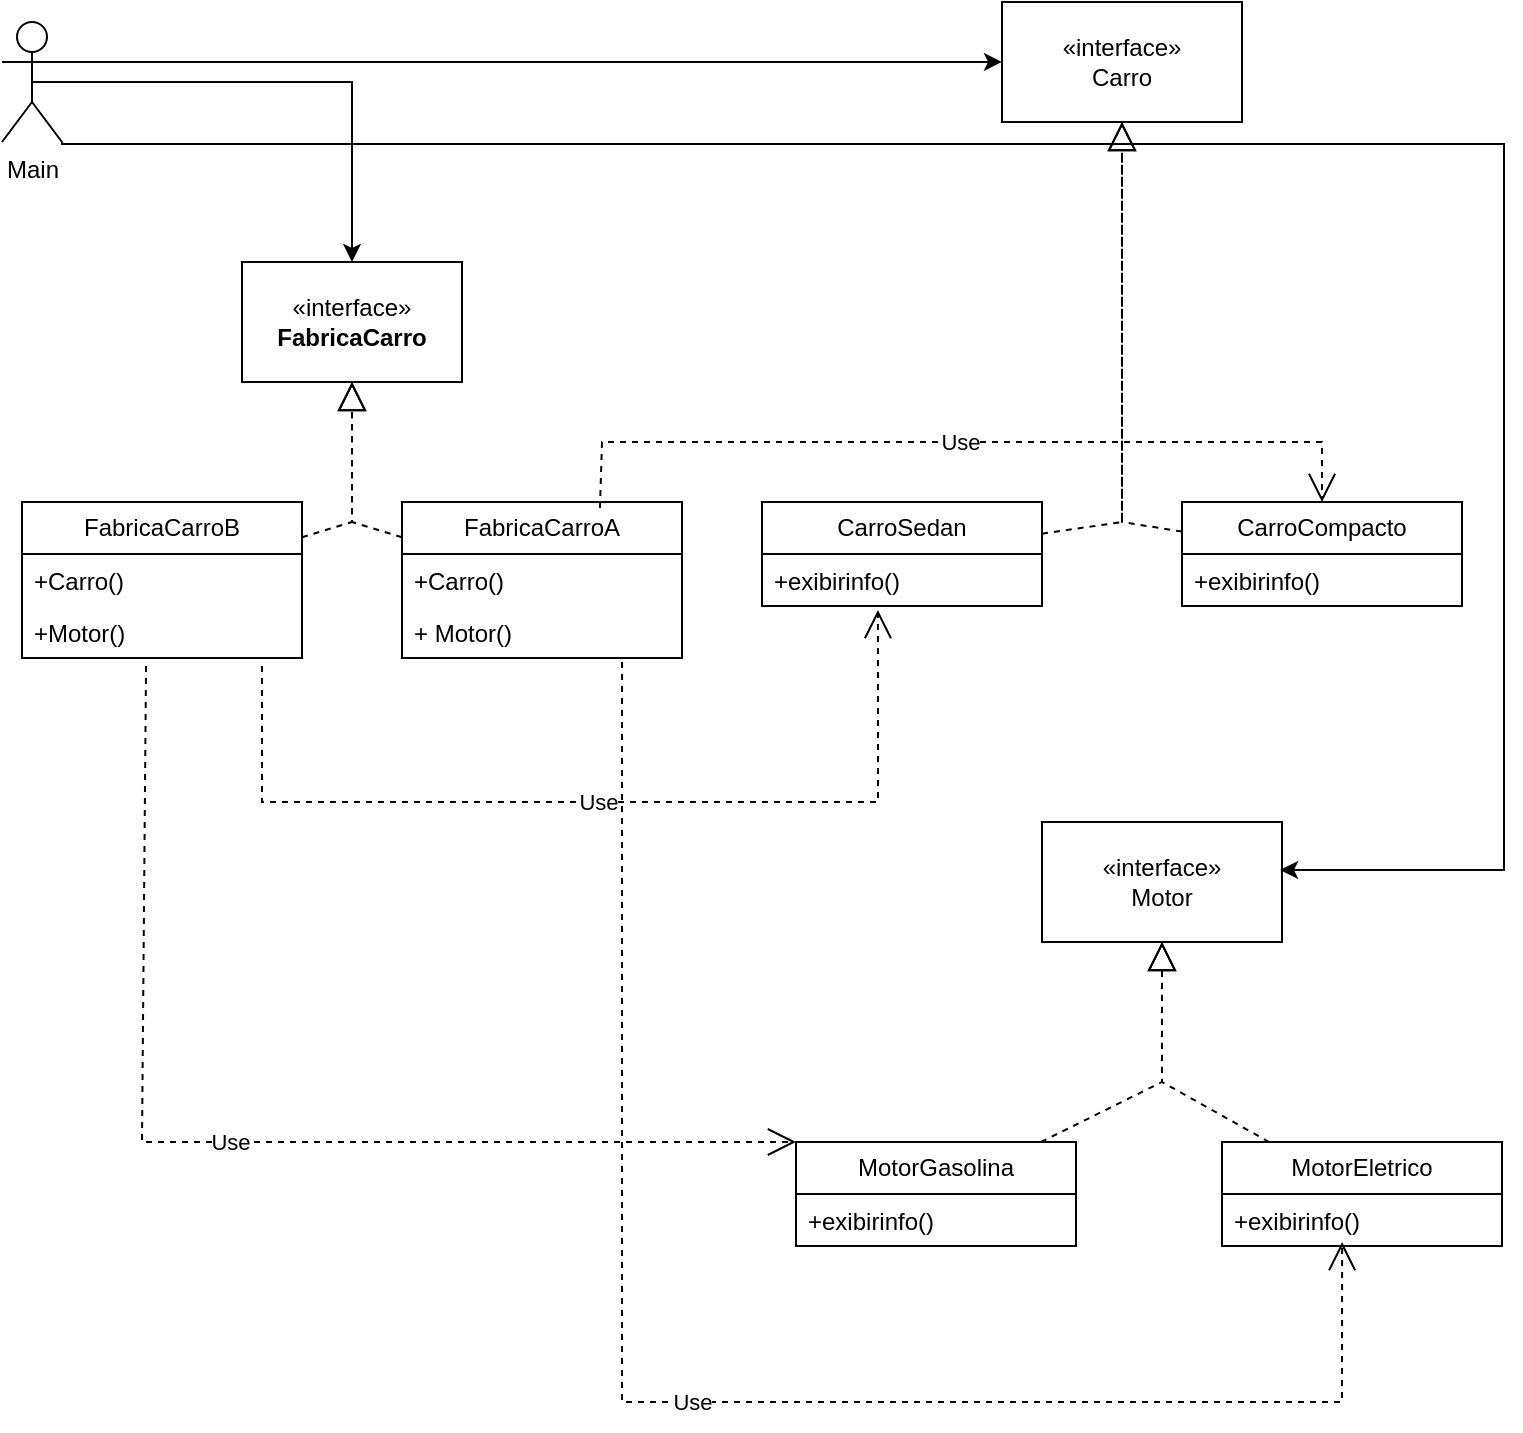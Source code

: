 <mxfile version="24.0.1" type="google">
  <diagram name="Página-1" id="DcR4aH3SwTYsqAexftkv">
    <mxGraphModel dx="2261" dy="746" grid="1" gridSize="10" guides="1" tooltips="1" connect="1" arrows="1" fold="1" page="1" pageScale="1" pageWidth="827" pageHeight="1169" math="0" shadow="0">
      <root>
        <mxCell id="0" />
        <mxCell id="1" parent="0" />
        <mxCell id="3RkvFhCx2So-HEZ_OlE9-4" value="«interface»&lt;br&gt;&lt;b&gt;FabricaCarro&lt;/b&gt;" style="html=1;whiteSpace=wrap;" parent="1" vertex="1">
          <mxGeometry x="-690" y="140" width="110" height="60" as="geometry" />
        </mxCell>
        <mxCell id="imCOxPkVPwo7ghYf__NO-37" style="edgeStyle=none;rounded=0;orthogonalLoop=1;jettySize=auto;html=1;dashed=1;strokeColor=default;align=center;verticalAlign=middle;fontFamily=Helvetica;fontSize=11;fontColor=default;labelBackgroundColor=default;endArrow=block;endFill=0;endSize=12;" edge="1" parent="1" source="3RkvFhCx2So-HEZ_OlE9-6" target="3RkvFhCx2So-HEZ_OlE9-4">
          <mxGeometry relative="1" as="geometry">
            <mxPoint x="-600" y="240" as="targetPoint" />
            <Array as="points">
              <mxPoint x="-635" y="270" />
            </Array>
          </mxGeometry>
        </mxCell>
        <mxCell id="3RkvFhCx2So-HEZ_OlE9-6" value="FabricaCarroB" style="swimlane;fontStyle=0;childLayout=stackLayout;horizontal=1;startSize=26;fillColor=none;horizontalStack=0;resizeParent=1;resizeParentMax=0;resizeLast=0;collapsible=1;marginBottom=0;whiteSpace=wrap;html=1;" parent="1" vertex="1">
          <mxGeometry x="-800" y="260" width="140" height="78" as="geometry">
            <mxRectangle x="-740" y="260" width="120" height="30" as="alternateBounds" />
          </mxGeometry>
        </mxCell>
        <mxCell id="3RkvFhCx2So-HEZ_OlE9-7" value="+Carro()" style="text;strokeColor=none;fillColor=none;align=left;verticalAlign=top;spacingLeft=4;spacingRight=4;overflow=hidden;rotatable=0;points=[[0,0.5],[1,0.5]];portConstraint=eastwest;whiteSpace=wrap;html=1;" parent="3RkvFhCx2So-HEZ_OlE9-6" vertex="1">
          <mxGeometry y="26" width="140" height="26" as="geometry" />
        </mxCell>
        <mxCell id="3RkvFhCx2So-HEZ_OlE9-8" value="+Motor()" style="text;strokeColor=none;fillColor=none;align=left;verticalAlign=top;spacingLeft=4;spacingRight=4;overflow=hidden;rotatable=0;points=[[0,0.5],[1,0.5]];portConstraint=eastwest;whiteSpace=wrap;html=1;" parent="3RkvFhCx2So-HEZ_OlE9-6" vertex="1">
          <mxGeometry y="52" width="140" height="26" as="geometry" />
        </mxCell>
        <mxCell id="imCOxPkVPwo7ghYf__NO-51" style="edgeStyle=none;rounded=0;orthogonalLoop=1;jettySize=auto;html=1;dashed=1;strokeColor=default;align=center;verticalAlign=middle;fontFamily=Helvetica;fontSize=11;fontColor=default;labelBackgroundColor=default;endArrow=block;endFill=0;endSize=12;" edge="1" parent="1" source="A1eHiPd9vcZHxZxQTrq7-19" target="A1eHiPd9vcZHxZxQTrq7-33">
          <mxGeometry relative="1" as="geometry">
            <mxPoint x="-250" y="80" as="targetPoint" />
            <Array as="points">
              <mxPoint x="-250" y="270" />
            </Array>
          </mxGeometry>
        </mxCell>
        <mxCell id="A1eHiPd9vcZHxZxQTrq7-19" value="CarroSedan" style="swimlane;fontStyle=0;childLayout=stackLayout;horizontal=1;startSize=26;fillColor=none;horizontalStack=0;resizeParent=1;resizeParentMax=0;resizeLast=0;collapsible=1;marginBottom=0;whiteSpace=wrap;html=1;" parent="1" vertex="1">
          <mxGeometry x="-430" y="260" width="140" height="52" as="geometry">
            <mxRectangle x="-740" y="260" width="120" height="30" as="alternateBounds" />
          </mxGeometry>
        </mxCell>
        <mxCell id="A1eHiPd9vcZHxZxQTrq7-20" value="+exibirinfo()" style="text;strokeColor=none;fillColor=none;align=left;verticalAlign=top;spacingLeft=4;spacingRight=4;overflow=hidden;rotatable=0;points=[[0,0.5],[1,0.5]];portConstraint=eastwest;whiteSpace=wrap;html=1;" parent="A1eHiPd9vcZHxZxQTrq7-19" vertex="1">
          <mxGeometry y="26" width="140" height="26" as="geometry" />
        </mxCell>
        <mxCell id="imCOxPkVPwo7ghYf__NO-53" style="edgeStyle=none;rounded=0;orthogonalLoop=1;jettySize=auto;html=1;dashed=1;strokeColor=default;align=center;verticalAlign=middle;fontFamily=Helvetica;fontSize=11;fontColor=default;labelBackgroundColor=default;endArrow=block;endFill=0;endSize=12;entryX=0.5;entryY=1;entryDx=0;entryDy=0;" edge="1" parent="1" source="A1eHiPd9vcZHxZxQTrq7-23" target="A1eHiPd9vcZHxZxQTrq7-33">
          <mxGeometry relative="1" as="geometry">
            <mxPoint x="-250" y="210" as="targetPoint" />
            <Array as="points">
              <mxPoint x="-250" y="270" />
            </Array>
          </mxGeometry>
        </mxCell>
        <mxCell id="A1eHiPd9vcZHxZxQTrq7-23" value="CarroCompacto" style="swimlane;fontStyle=0;childLayout=stackLayout;horizontal=1;startSize=26;fillColor=none;horizontalStack=0;resizeParent=1;resizeParentMax=0;resizeLast=0;collapsible=1;marginBottom=0;whiteSpace=wrap;html=1;" parent="1" vertex="1">
          <mxGeometry x="-220" y="260" width="140" height="52" as="geometry">
            <mxRectangle x="-740" y="260" width="120" height="30" as="alternateBounds" />
          </mxGeometry>
        </mxCell>
        <mxCell id="A1eHiPd9vcZHxZxQTrq7-24" value="+exibirinfo()" style="text;strokeColor=none;fillColor=none;align=left;verticalAlign=top;spacingLeft=4;spacingRight=4;overflow=hidden;rotatable=0;points=[[0,0.5],[1,0.5]];portConstraint=eastwest;whiteSpace=wrap;html=1;" parent="A1eHiPd9vcZHxZxQTrq7-23" vertex="1">
          <mxGeometry y="26" width="140" height="26" as="geometry" />
        </mxCell>
        <mxCell id="A1eHiPd9vcZHxZxQTrq7-33" value="«interface»&lt;br&gt;&lt;span style=&quot;text-align: left;&quot;&gt;Carro&lt;/span&gt;" style="html=1;whiteSpace=wrap;" parent="1" vertex="1">
          <mxGeometry x="-310" y="10" width="120" height="60" as="geometry" />
        </mxCell>
        <mxCell id="A1eHiPd9vcZHxZxQTrq7-34" value="«interface»&lt;br&gt;&lt;span style=&quot;text-align: left;&quot;&gt;Motor&lt;/span&gt;" style="html=1;whiteSpace=wrap;" parent="1" vertex="1">
          <mxGeometry x="-290" y="420" width="120" height="60" as="geometry" />
        </mxCell>
        <mxCell id="imCOxPkVPwo7ghYf__NO-7" style="edgeStyle=orthogonalEdgeStyle;rounded=0;orthogonalLoop=1;jettySize=auto;html=1;exitX=0.5;exitY=0.5;exitDx=0;exitDy=0;exitPerimeter=0;" edge="1" parent="1" source="A1eHiPd9vcZHxZxQTrq7-43" target="3RkvFhCx2So-HEZ_OlE9-4">
          <mxGeometry relative="1" as="geometry" />
        </mxCell>
        <mxCell id="imCOxPkVPwo7ghYf__NO-9" style="edgeStyle=orthogonalEdgeStyle;rounded=0;orthogonalLoop=1;jettySize=auto;html=1;exitX=1;exitY=0.333;exitDx=0;exitDy=0;exitPerimeter=0;" edge="1" parent="1" source="A1eHiPd9vcZHxZxQTrq7-43" target="A1eHiPd9vcZHxZxQTrq7-33">
          <mxGeometry relative="1" as="geometry" />
        </mxCell>
        <mxCell id="A1eHiPd9vcZHxZxQTrq7-43" value="Main" style="shape=umlActor;verticalLabelPosition=bottom;verticalAlign=top;html=1;" parent="1" vertex="1">
          <mxGeometry x="-810" y="20" width="30" height="60" as="geometry" />
        </mxCell>
        <mxCell id="imCOxPkVPwo7ghYf__NO-1" value="FabricaCarroA" style="swimlane;fontStyle=0;childLayout=stackLayout;horizontal=1;startSize=26;fillColor=none;horizontalStack=0;resizeParent=1;resizeParentMax=0;resizeLast=0;collapsible=1;marginBottom=0;whiteSpace=wrap;html=1;" vertex="1" parent="1">
          <mxGeometry x="-610" y="260" width="140" height="78" as="geometry">
            <mxRectangle x="-740" y="260" width="120" height="30" as="alternateBounds" />
          </mxGeometry>
        </mxCell>
        <mxCell id="imCOxPkVPwo7ghYf__NO-2" value="+Carro()" style="text;strokeColor=none;fillColor=none;align=left;verticalAlign=top;spacingLeft=4;spacingRight=4;overflow=hidden;rotatable=0;points=[[0,0.5],[1,0.5]];portConstraint=eastwest;whiteSpace=wrap;html=1;" vertex="1" parent="imCOxPkVPwo7ghYf__NO-1">
          <mxGeometry y="26" width="140" height="26" as="geometry" />
        </mxCell>
        <mxCell id="imCOxPkVPwo7ghYf__NO-3" value="+ Motor()" style="text;strokeColor=none;fillColor=none;align=left;verticalAlign=top;spacingLeft=4;spacingRight=4;overflow=hidden;rotatable=0;points=[[0,0.5],[1,0.5]];portConstraint=eastwest;whiteSpace=wrap;html=1;" vertex="1" parent="imCOxPkVPwo7ghYf__NO-1">
          <mxGeometry y="52" width="140" height="26" as="geometry" />
        </mxCell>
        <mxCell id="imCOxPkVPwo7ghYf__NO-38" style="edgeStyle=none;rounded=0;orthogonalLoop=1;jettySize=auto;html=1;dashed=1;strokeColor=default;align=center;verticalAlign=middle;fontFamily=Helvetica;fontSize=11;fontColor=default;labelBackgroundColor=default;endArrow=block;endFill=0;endSize=12;" edge="1" parent="1" source="imCOxPkVPwo7ghYf__NO-1" target="3RkvFhCx2So-HEZ_OlE9-4">
          <mxGeometry relative="1" as="geometry">
            <Array as="points">
              <mxPoint x="-635" y="270" />
            </Array>
          </mxGeometry>
        </mxCell>
        <mxCell id="imCOxPkVPwo7ghYf__NO-67" style="edgeStyle=orthogonalEdgeStyle;rounded=0;orthogonalLoop=1;jettySize=auto;html=1;exitX=1;exitY=0.333;exitDx=0;exitDy=0;exitPerimeter=0;entryX=0.992;entryY=0.4;entryDx=0;entryDy=0;entryPerimeter=0;" edge="1" parent="1" target="A1eHiPd9vcZHxZxQTrq7-34">
          <mxGeometry relative="1" as="geometry">
            <mxPoint x="-780" y="80" as="sourcePoint" />
            <mxPoint x="-230" y="380" as="targetPoint" />
            <Array as="points">
              <mxPoint x="-780" y="81" />
              <mxPoint x="-59" y="81" />
              <mxPoint x="-59" y="444" />
            </Array>
          </mxGeometry>
        </mxCell>
        <mxCell id="imCOxPkVPwo7ghYf__NO-73" style="edgeStyle=none;rounded=0;orthogonalLoop=1;jettySize=auto;html=1;entryX=0.5;entryY=1;entryDx=0;entryDy=0;dashed=1;strokeColor=default;align=center;verticalAlign=middle;fontFamily=Helvetica;fontSize=11;fontColor=default;labelBackgroundColor=default;endArrow=block;endFill=0;endSize=12;" edge="1" parent="1" source="imCOxPkVPwo7ghYf__NO-69" target="A1eHiPd9vcZHxZxQTrq7-34">
          <mxGeometry relative="1" as="geometry">
            <Array as="points">
              <mxPoint x="-230" y="550" />
            </Array>
          </mxGeometry>
        </mxCell>
        <mxCell id="imCOxPkVPwo7ghYf__NO-69" value="MotorGasolina" style="swimlane;fontStyle=0;childLayout=stackLayout;horizontal=1;startSize=26;fillColor=none;horizontalStack=0;resizeParent=1;resizeParentMax=0;resizeLast=0;collapsible=1;marginBottom=0;whiteSpace=wrap;html=1;" vertex="1" parent="1">
          <mxGeometry x="-413" y="580" width="140" height="52" as="geometry">
            <mxRectangle x="-740" y="260" width="120" height="30" as="alternateBounds" />
          </mxGeometry>
        </mxCell>
        <mxCell id="imCOxPkVPwo7ghYf__NO-70" value="+exibirinfo()" style="text;strokeColor=none;fillColor=none;align=left;verticalAlign=top;spacingLeft=4;spacingRight=4;overflow=hidden;rotatable=0;points=[[0,0.5],[1,0.5]];portConstraint=eastwest;whiteSpace=wrap;html=1;" vertex="1" parent="imCOxPkVPwo7ghYf__NO-69">
          <mxGeometry y="26" width="140" height="26" as="geometry" />
        </mxCell>
        <mxCell id="imCOxPkVPwo7ghYf__NO-74" style="edgeStyle=none;rounded=0;orthogonalLoop=1;jettySize=auto;html=1;dashed=1;strokeColor=default;align=center;verticalAlign=middle;fontFamily=Helvetica;fontSize=11;fontColor=default;labelBackgroundColor=default;endArrow=block;endFill=0;endSize=12;" edge="1" parent="1" source="imCOxPkVPwo7ghYf__NO-71">
          <mxGeometry relative="1" as="geometry">
            <mxPoint x="-230" y="480" as="targetPoint" />
            <Array as="points">
              <mxPoint x="-230" y="550" />
            </Array>
          </mxGeometry>
        </mxCell>
        <mxCell id="imCOxPkVPwo7ghYf__NO-71" value="MotorEletrico" style="swimlane;fontStyle=0;childLayout=stackLayout;horizontal=1;startSize=26;fillColor=none;horizontalStack=0;resizeParent=1;resizeParentMax=0;resizeLast=0;collapsible=1;marginBottom=0;whiteSpace=wrap;html=1;" vertex="1" parent="1">
          <mxGeometry x="-200" y="580" width="140" height="52" as="geometry">
            <mxRectangle x="-740" y="260" width="120" height="30" as="alternateBounds" />
          </mxGeometry>
        </mxCell>
        <mxCell id="imCOxPkVPwo7ghYf__NO-72" value="+exibirinfo()" style="text;strokeColor=none;fillColor=none;align=left;verticalAlign=top;spacingLeft=4;spacingRight=4;overflow=hidden;rotatable=0;points=[[0,0.5],[1,0.5]];portConstraint=eastwest;whiteSpace=wrap;html=1;" vertex="1" parent="imCOxPkVPwo7ghYf__NO-71">
          <mxGeometry y="26" width="140" height="26" as="geometry" />
        </mxCell>
        <mxCell id="imCOxPkVPwo7ghYf__NO-75" value="Use" style="endArrow=open;endSize=12;dashed=1;html=1;rounded=0;strokeColor=default;align=center;verticalAlign=middle;fontFamily=Helvetica;fontSize=11;fontColor=default;labelBackgroundColor=default;exitX=0.707;exitY=0.038;exitDx=0;exitDy=0;exitPerimeter=0;" edge="1" parent="1" source="imCOxPkVPwo7ghYf__NO-1" target="A1eHiPd9vcZHxZxQTrq7-23">
          <mxGeometry width="160" relative="1" as="geometry">
            <mxPoint x="-550" y="230" as="sourcePoint" />
            <mxPoint x="-140" y="230" as="targetPoint" />
            <Array as="points">
              <mxPoint x="-510" y="230" />
              <mxPoint x="-150" y="230" />
            </Array>
          </mxGeometry>
        </mxCell>
        <mxCell id="imCOxPkVPwo7ghYf__NO-76" value="Use" style="endArrow=open;endSize=12;dashed=1;html=1;rounded=0;strokeColor=default;align=center;verticalAlign=middle;fontFamily=Helvetica;fontSize=11;fontColor=default;labelBackgroundColor=default;exitX=0.786;exitY=1.077;exitDx=0;exitDy=0;exitPerimeter=0;entryX=0.429;entryY=0.923;entryDx=0;entryDy=0;entryPerimeter=0;" edge="1" parent="1" source="imCOxPkVPwo7ghYf__NO-3" target="imCOxPkVPwo7ghYf__NO-72">
          <mxGeometry width="160" relative="1" as="geometry">
            <mxPoint x="-540" y="380" as="sourcePoint" />
            <mxPoint x="-100" y="710" as="targetPoint" />
            <Array as="points">
              <mxPoint x="-500" y="380" />
              <mxPoint x="-500" y="710" />
              <mxPoint x="-140" y="710" />
            </Array>
          </mxGeometry>
        </mxCell>
        <mxCell id="imCOxPkVPwo7ghYf__NO-77" value="Use" style="endArrow=open;endSize=12;dashed=1;html=1;rounded=0;strokeColor=default;align=center;verticalAlign=middle;fontFamily=Helvetica;fontSize=11;fontColor=default;labelBackgroundColor=default;exitX=0.443;exitY=1.154;exitDx=0;exitDy=0;exitPerimeter=0;entryX=0;entryY=0;entryDx=0;entryDy=0;" edge="1" parent="1" source="3RkvFhCx2So-HEZ_OlE9-8" target="imCOxPkVPwo7ghYf__NO-69">
          <mxGeometry width="160" relative="1" as="geometry">
            <mxPoint x="-730" y="390" as="sourcePoint" />
            <mxPoint x="-740" y="620" as="targetPoint" />
            <Array as="points">
              <mxPoint x="-740" y="580" />
            </Array>
          </mxGeometry>
        </mxCell>
        <mxCell id="imCOxPkVPwo7ghYf__NO-78" value="Use" style="endArrow=open;endSize=12;dashed=1;html=1;rounded=0;strokeColor=default;align=center;verticalAlign=middle;fontFamily=Helvetica;fontSize=11;fontColor=default;labelBackgroundColor=default;exitX=0.857;exitY=1.154;exitDx=0;exitDy=0;exitPerimeter=0;entryX=0.414;entryY=1.077;entryDx=0;entryDy=0;entryPerimeter=0;" edge="1" parent="1" source="3RkvFhCx2So-HEZ_OlE9-8" target="A1eHiPd9vcZHxZxQTrq7-20">
          <mxGeometry width="160" relative="1" as="geometry">
            <mxPoint x="-710" y="410" as="sourcePoint" />
            <mxPoint x="-350" y="410" as="targetPoint" />
            <Array as="points">
              <mxPoint x="-680" y="410" />
              <mxPoint x="-372" y="410" />
            </Array>
          </mxGeometry>
        </mxCell>
      </root>
    </mxGraphModel>
  </diagram>
</mxfile>
